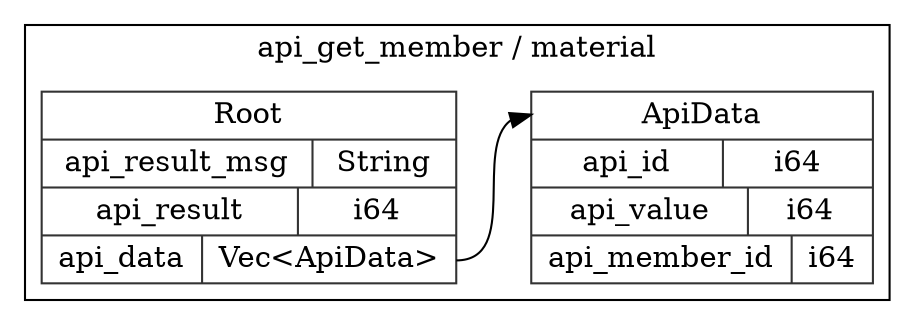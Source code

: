 digraph {
  rankdir=LR;
  subgraph cluster_0 {
    label="api_get_member / material";
    node [style="filled", color=white, style="solid", color=gray20];
    api_get_member__material__Root [label="<Root> Root  | { api_result_msg | <api_result_msg> String } | { api_result | <api_result> i64 } | { api_data | <api_data> Vec\<ApiData\> }", shape=record];
    api_get_member__material__ApiData;
    api_get_member__material__Root:api_data:e -> api_get_member__material__ApiData:ApiData:w;
    api_get_member__material__ApiData [label="<ApiData> ApiData  | { api_id | <api_id> i64 } | { api_value | <api_value> i64 } | { api_member_id | <api_member_id> i64 }", shape=record];
  }
}
